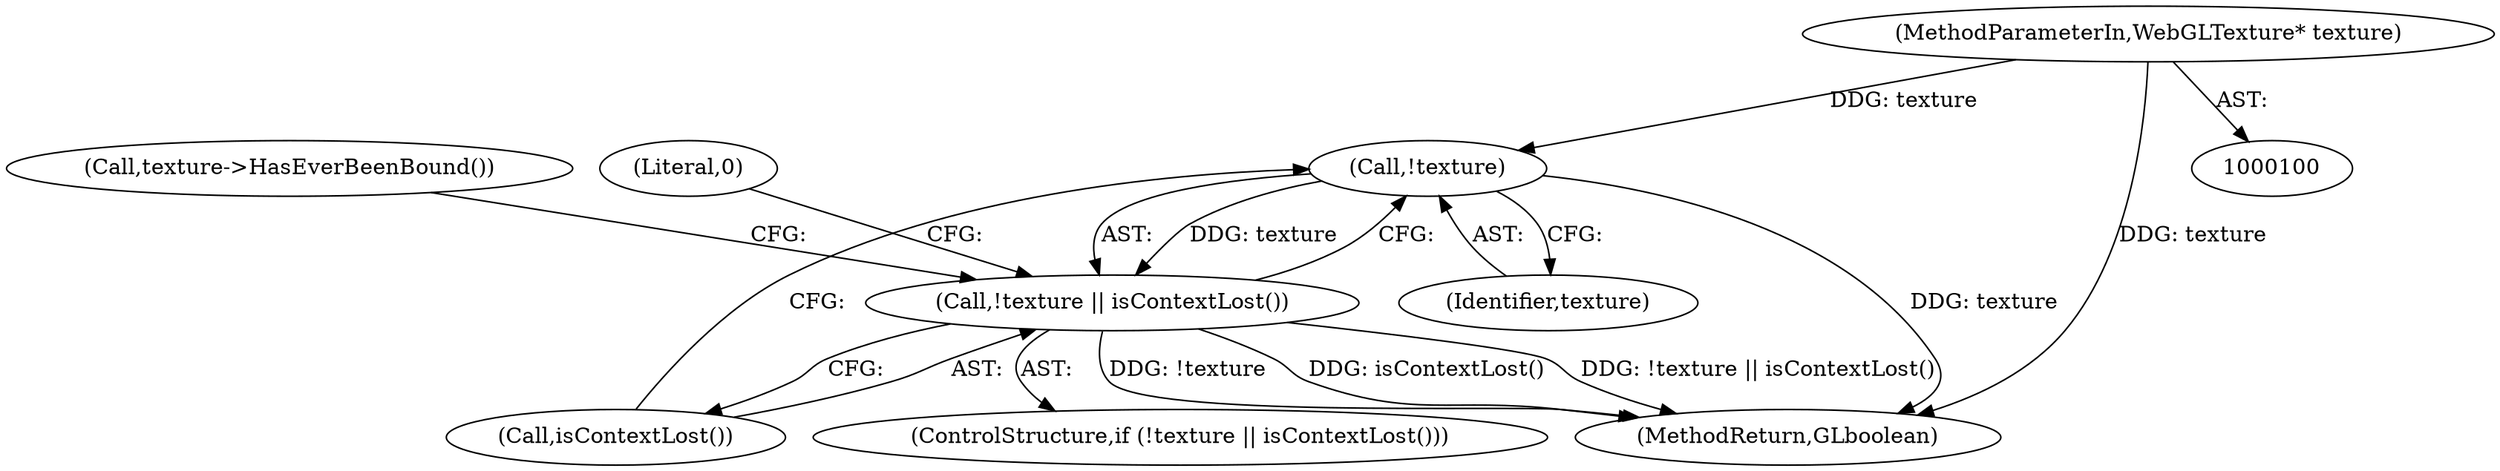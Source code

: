 digraph "1_Chrome_98095c718d7580b5d6715e5bfd8698234ecb4470_10@pointer" {
"1000105" [label="(Call,!texture)"];
"1000101" [label="(MethodParameterIn,WebGLTexture* texture)"];
"1000104" [label="(Call,!texture || isContextLost())"];
"1000122" [label="(MethodReturn,GLboolean)"];
"1000106" [label="(Identifier,texture)"];
"1000112" [label="(Call,texture->HasEverBeenBound())"];
"1000101" [label="(MethodParameterIn,WebGLTexture* texture)"];
"1000109" [label="(Literal,0)"];
"1000105" [label="(Call,!texture)"];
"1000107" [label="(Call,isContextLost())"];
"1000103" [label="(ControlStructure,if (!texture || isContextLost()))"];
"1000104" [label="(Call,!texture || isContextLost())"];
"1000105" -> "1000104"  [label="AST: "];
"1000105" -> "1000106"  [label="CFG: "];
"1000106" -> "1000105"  [label="AST: "];
"1000107" -> "1000105"  [label="CFG: "];
"1000104" -> "1000105"  [label="CFG: "];
"1000105" -> "1000122"  [label="DDG: texture"];
"1000105" -> "1000104"  [label="DDG: texture"];
"1000101" -> "1000105"  [label="DDG: texture"];
"1000101" -> "1000100"  [label="AST: "];
"1000101" -> "1000122"  [label="DDG: texture"];
"1000104" -> "1000103"  [label="AST: "];
"1000104" -> "1000107"  [label="CFG: "];
"1000107" -> "1000104"  [label="AST: "];
"1000109" -> "1000104"  [label="CFG: "];
"1000112" -> "1000104"  [label="CFG: "];
"1000104" -> "1000122"  [label="DDG: isContextLost()"];
"1000104" -> "1000122"  [label="DDG: !texture || isContextLost()"];
"1000104" -> "1000122"  [label="DDG: !texture"];
}
